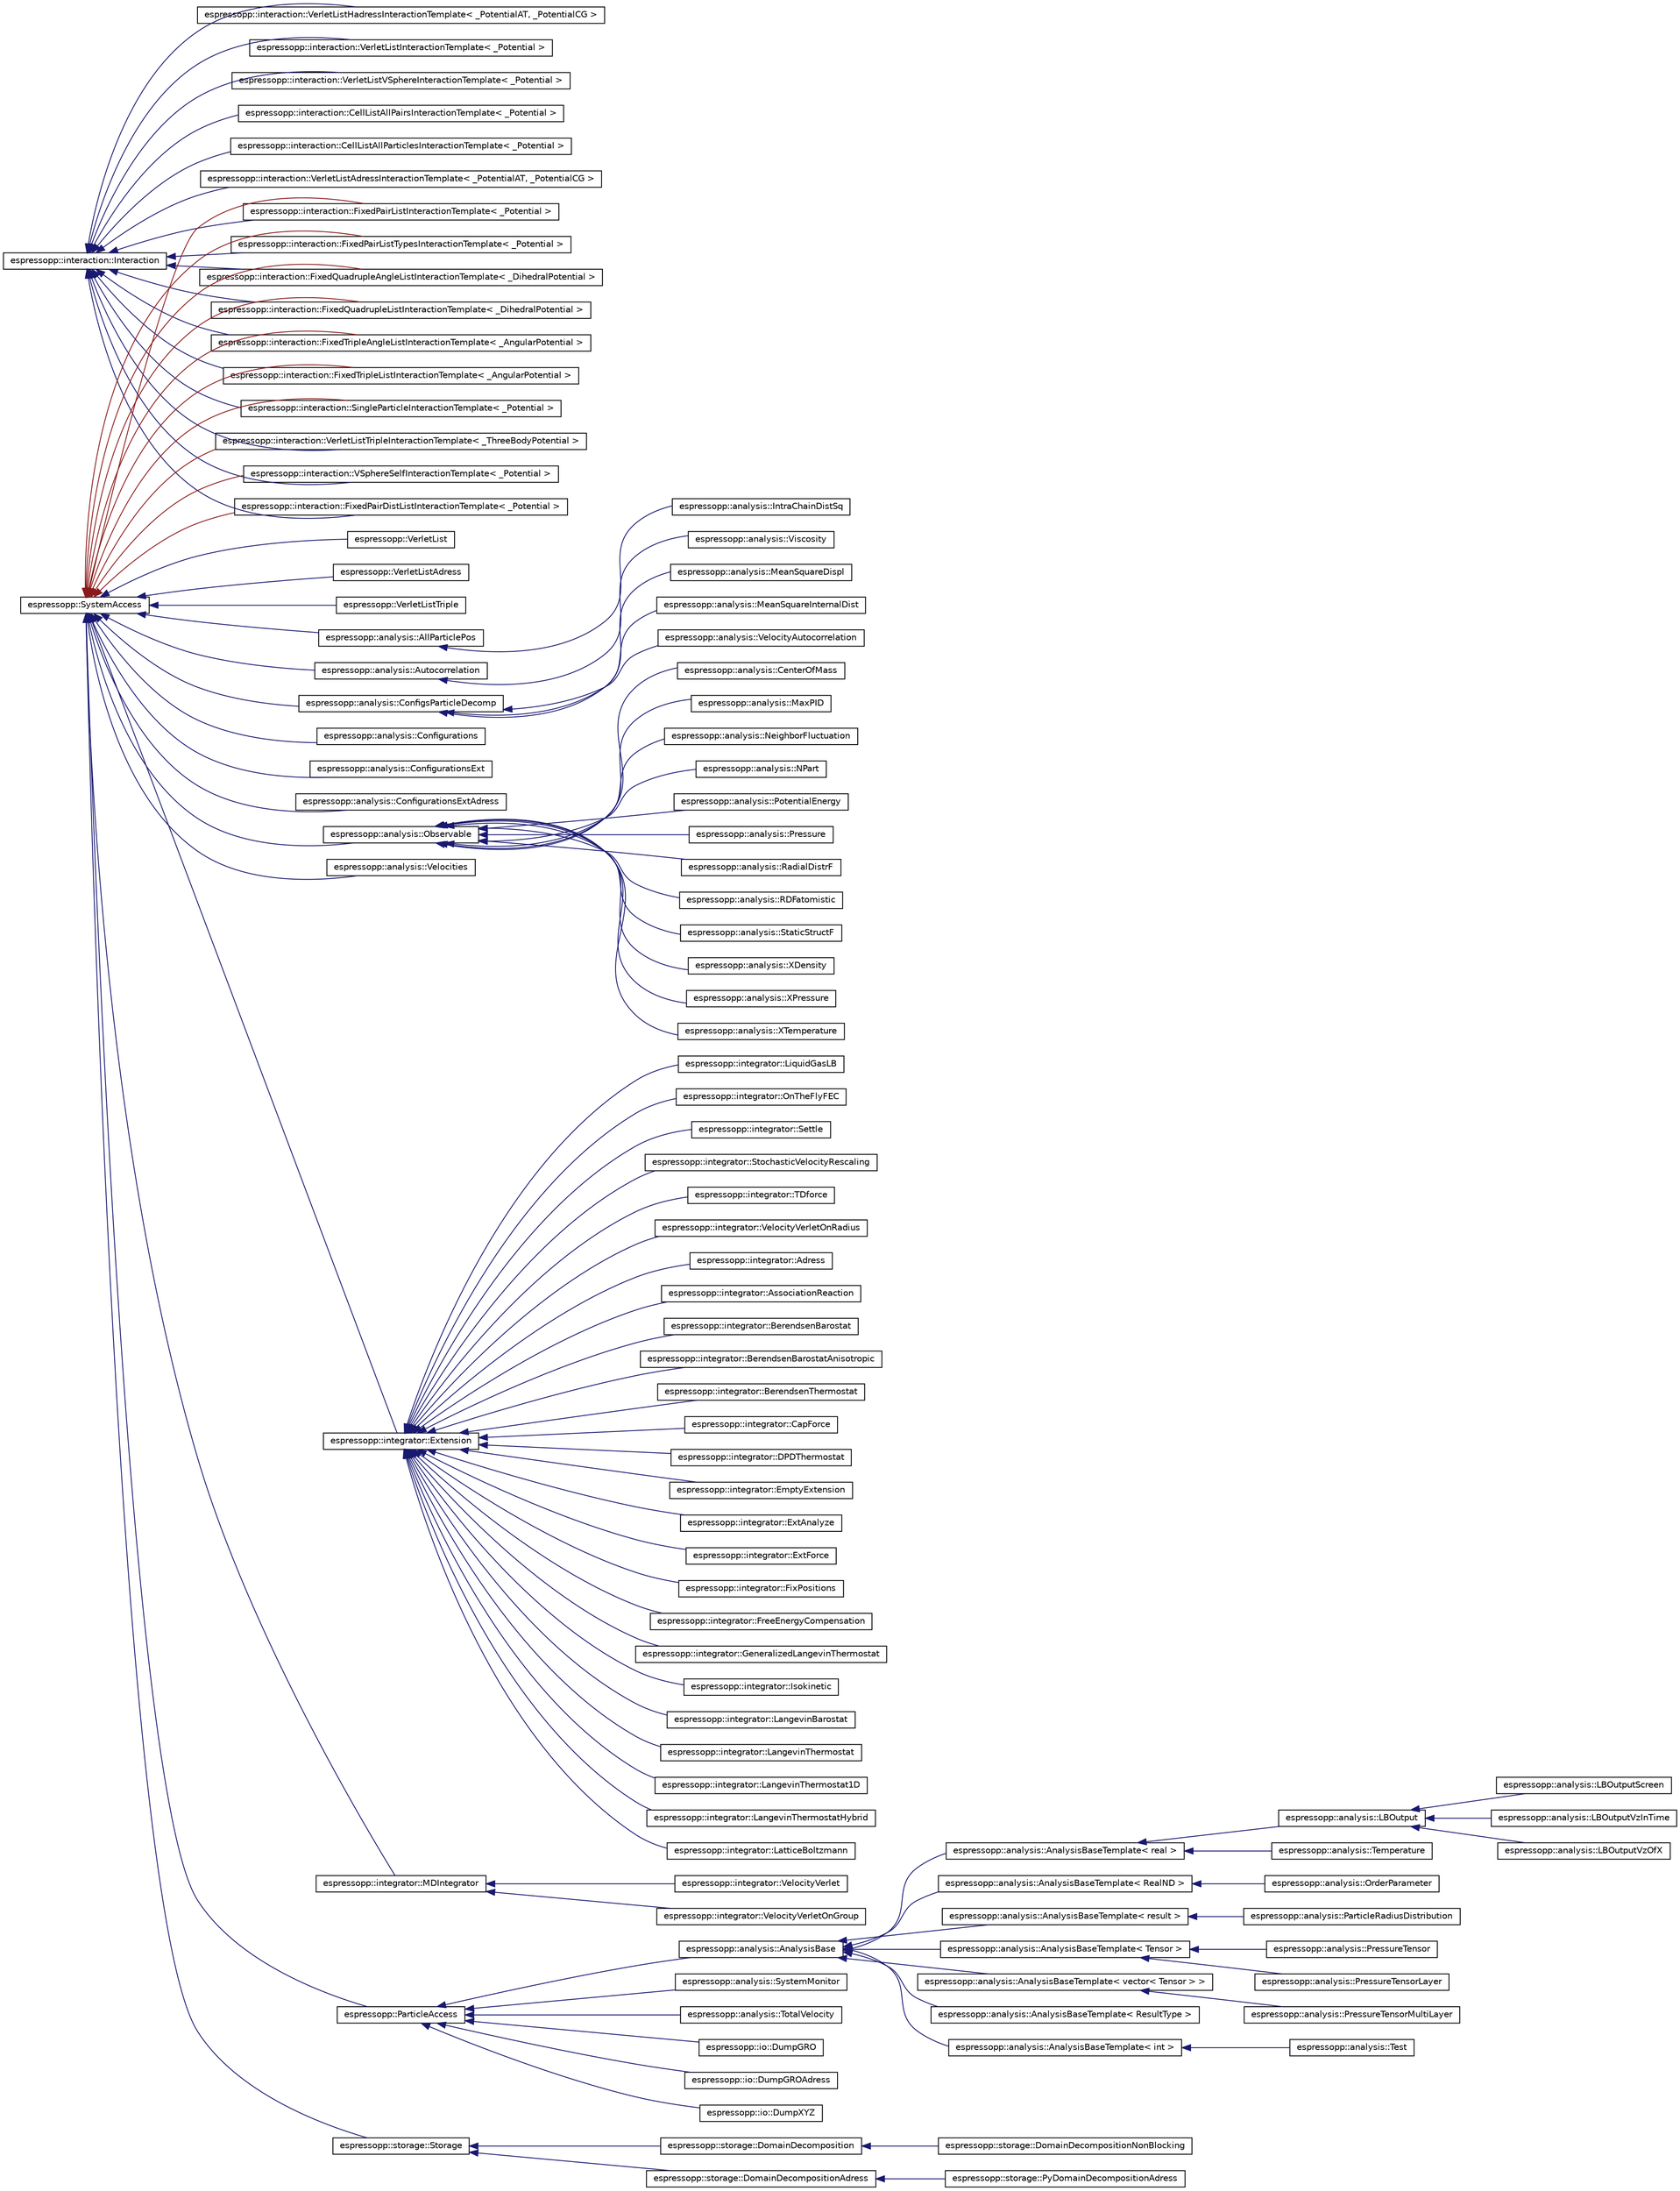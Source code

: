 digraph G
{
  edge [fontname="Helvetica",fontsize="10",labelfontname="Helvetica",labelfontsize="10"];
  node [fontname="Helvetica",fontsize="10",shape=record];
  rankdir="LR";
  Node1 [label="espressopp::interaction::Interaction",height=0.2,width=0.4,color="black", fillcolor="white", style="filled",URL="$classespressopp_1_1interaction_1_1Interaction.html",tooltip="Interaction base class."];
  Node1 -> Node2 [dir="back",color="midnightblue",fontsize="10",style="solid",fontname="Helvetica"];
  Node2 [label="espressopp::interaction::CellListAllPairsInteractionTemplate\< _Potential \>",height=0.2,width=0.4,color="black", fillcolor="white", style="filled",URL="$classespressopp_1_1interaction_1_1CellListAllPairsInteractionTemplate.html"];
  Node1 -> Node3 [dir="back",color="midnightblue",fontsize="10",style="solid",fontname="Helvetica"];
  Node3 [label="espressopp::interaction::CellListAllParticlesInteractionTemplate\< _Potential \>",height=0.2,width=0.4,color="black", fillcolor="white", style="filled",URL="$classespressopp_1_1interaction_1_1CellListAllParticlesInteractionTemplate.html"];
  Node1 -> Node4 [dir="back",color="midnightblue",fontsize="10",style="solid",fontname="Helvetica"];
  Node4 [label="espressopp::interaction::FixedPairDistListInteractionTemplate\< _Potential \>",height=0.2,width=0.4,color="black", fillcolor="white", style="filled",URL="$classespressopp_1_1interaction_1_1FixedPairDistListInteractionTemplate.html"];
  Node1 -> Node5 [dir="back",color="midnightblue",fontsize="10",style="solid",fontname="Helvetica"];
  Node5 [label="espressopp::interaction::FixedPairListInteractionTemplate\< _Potential \>",height=0.2,width=0.4,color="black", fillcolor="white", style="filled",URL="$classespressopp_1_1interaction_1_1FixedPairListInteractionTemplate.html"];
  Node1 -> Node6 [dir="back",color="midnightblue",fontsize="10",style="solid",fontname="Helvetica"];
  Node6 [label="espressopp::interaction::FixedPairListTypesInteractionTemplate\< _Potential \>",height=0.2,width=0.4,color="black", fillcolor="white", style="filled",URL="$classespressopp_1_1interaction_1_1FixedPairListTypesInteractionTemplate.html"];
  Node1 -> Node7 [dir="back",color="midnightblue",fontsize="10",style="solid",fontname="Helvetica"];
  Node7 [label="espressopp::interaction::FixedQuadrupleAngleListInteractionTemplate\< _DihedralPotential \>",height=0.2,width=0.4,color="black", fillcolor="white", style="filled",URL="$classespressopp_1_1interaction_1_1FixedQuadrupleAngleListInteractionTemplate.html"];
  Node1 -> Node8 [dir="back",color="midnightblue",fontsize="10",style="solid",fontname="Helvetica"];
  Node8 [label="espressopp::interaction::FixedQuadrupleListInteractionTemplate\< _DihedralPotential \>",height=0.2,width=0.4,color="black", fillcolor="white", style="filled",URL="$classespressopp_1_1interaction_1_1FixedQuadrupleListInteractionTemplate.html"];
  Node1 -> Node9 [dir="back",color="midnightblue",fontsize="10",style="solid",fontname="Helvetica"];
  Node9 [label="espressopp::interaction::FixedTripleAngleListInteractionTemplate\< _AngularPotential \>",height=0.2,width=0.4,color="black", fillcolor="white", style="filled",URL="$classespressopp_1_1interaction_1_1FixedTripleAngleListInteractionTemplate.html"];
  Node1 -> Node10 [dir="back",color="midnightblue",fontsize="10",style="solid",fontname="Helvetica"];
  Node10 [label="espressopp::interaction::FixedTripleListInteractionTemplate\< _AngularPotential \>",height=0.2,width=0.4,color="black", fillcolor="white", style="filled",URL="$classespressopp_1_1interaction_1_1FixedTripleListInteractionTemplate.html"];
  Node1 -> Node11 [dir="back",color="midnightblue",fontsize="10",style="solid",fontname="Helvetica"];
  Node11 [label="espressopp::interaction::SingleParticleInteractionTemplate\< _Potential \>",height=0.2,width=0.4,color="black", fillcolor="white", style="filled",URL="$classespressopp_1_1interaction_1_1SingleParticleInteractionTemplate.html",tooltip="This class provides a template for a single-particle interaction, typically used for external forces ..."];
  Node1 -> Node12 [dir="back",color="midnightblue",fontsize="10",style="solid",fontname="Helvetica"];
  Node12 [label="espressopp::interaction::VerletListAdressInteractionTemplate\< _PotentialAT, _PotentialCG \>",height=0.2,width=0.4,color="black", fillcolor="white", style="filled",URL="$classespressopp_1_1interaction_1_1VerletListAdressInteractionTemplate.html"];
  Node1 -> Node13 [dir="back",color="midnightblue",fontsize="10",style="solid",fontname="Helvetica"];
  Node13 [label="espressopp::interaction::VerletListHadressInteractionTemplate\< _PotentialAT, _PotentialCG \>",height=0.2,width=0.4,color="black", fillcolor="white", style="filled",URL="$classespressopp_1_1interaction_1_1VerletListHadressInteractionTemplate.html"];
  Node1 -> Node14 [dir="back",color="midnightblue",fontsize="10",style="solid",fontname="Helvetica"];
  Node14 [label="espressopp::interaction::VerletListInteractionTemplate\< _Potential \>",height=0.2,width=0.4,color="black", fillcolor="white", style="filled",URL="$classespressopp_1_1interaction_1_1VerletListInteractionTemplate.html"];
  Node1 -> Node15 [dir="back",color="midnightblue",fontsize="10",style="solid",fontname="Helvetica"];
  Node15 [label="espressopp::interaction::VerletListTripleInteractionTemplate\< _ThreeBodyPotential \>",height=0.2,width=0.4,color="black", fillcolor="white", style="filled",URL="$classespressopp_1_1interaction_1_1VerletListTripleInteractionTemplate.html"];
  Node1 -> Node16 [dir="back",color="midnightblue",fontsize="10",style="solid",fontname="Helvetica"];
  Node16 [label="espressopp::interaction::VerletListVSphereInteractionTemplate\< _Potential \>",height=0.2,width=0.4,color="black", fillcolor="white", style="filled",URL="$classespressopp_1_1interaction_1_1VerletListVSphereInteractionTemplate.html"];
  Node1 -> Node17 [dir="back",color="midnightblue",fontsize="10",style="solid",fontname="Helvetica"];
  Node17 [label="espressopp::interaction::VSphereSelfInteractionTemplate\< _Potential \>",height=0.2,width=0.4,color="black", fillcolor="white", style="filled",URL="$classespressopp_1_1interaction_1_1VSphereSelfInteractionTemplate.html"];
  Node18 [label="espressopp::SystemAccess",height=0.2,width=0.4,color="black", fillcolor="white", style="filled",URL="$classespressopp_1_1SystemAccess.html",tooltip="Common base class for all classes that need access to the system."];
  Node18 -> Node19 [dir="back",color="midnightblue",fontsize="10",style="solid",fontname="Helvetica"];
  Node19 [label="espressopp::analysis::AllParticlePos",height=0.2,width=0.4,color="black", fillcolor="white", style="filled",URL="$classespressopp_1_1analysis_1_1AllParticlePos.html"];
  Node19 -> Node20 [dir="back",color="midnightblue",fontsize="10",style="solid",fontname="Helvetica"];
  Node20 [label="espressopp::analysis::IntraChainDistSq",height=0.2,width=0.4,color="black", fillcolor="white", style="filled",URL="$classespressopp_1_1analysis_1_1IntraChainDistSq.html",tooltip="calculate mean squared intra-chain-distances"];
  Node18 -> Node21 [dir="back",color="midnightblue",fontsize="10",style="solid",fontname="Helvetica"];
  Node21 [label="espressopp::analysis::Autocorrelation",height=0.2,width=0.4,color="black", fillcolor="white", style="filled",URL="$classespressopp_1_1analysis_1_1Autocorrelation.html"];
  Node21 -> Node22 [dir="back",color="midnightblue",fontsize="10",style="solid",fontname="Helvetica"];
  Node22 [label="espressopp::analysis::Viscosity",height=0.2,width=0.4,color="black", fillcolor="white", style="filled",URL="$classespressopp_1_1analysis_1_1Viscosity.html"];
  Node18 -> Node23 [dir="back",color="midnightblue",fontsize="10",style="solid",fontname="Helvetica"];
  Node23 [label="espressopp::analysis::ConfigsParticleDecomp",height=0.2,width=0.4,color="black", fillcolor="white", style="filled",URL="$classespressopp_1_1analysis_1_1ConfigsParticleDecomp.html"];
  Node23 -> Node24 [dir="back",color="midnightblue",fontsize="10",style="solid",fontname="Helvetica"];
  Node24 [label="espressopp::analysis::MeanSquareDispl",height=0.2,width=0.4,color="black", fillcolor="white", style="filled",URL="$classespressopp_1_1analysis_1_1MeanSquareDispl.html"];
  Node23 -> Node25 [dir="back",color="midnightblue",fontsize="10",style="solid",fontname="Helvetica"];
  Node25 [label="espressopp::analysis::MeanSquareInternalDist",height=0.2,width=0.4,color="black", fillcolor="white", style="filled",URL="$classespressopp_1_1analysis_1_1MeanSquareInternalDist.html"];
  Node23 -> Node26 [dir="back",color="midnightblue",fontsize="10",style="solid",fontname="Helvetica"];
  Node26 [label="espressopp::analysis::VelocityAutocorrelation",height=0.2,width=0.4,color="black", fillcolor="white", style="filled",URL="$classespressopp_1_1analysis_1_1VelocityAutocorrelation.html"];
  Node18 -> Node27 [dir="back",color="midnightblue",fontsize="10",style="solid",fontname="Helvetica"];
  Node27 [label="espressopp::analysis::Configurations",height=0.2,width=0.4,color="black", fillcolor="white", style="filled",URL="$classespressopp_1_1analysis_1_1Configurations.html"];
  Node18 -> Node28 [dir="back",color="midnightblue",fontsize="10",style="solid",fontname="Helvetica"];
  Node28 [label="espressopp::analysis::ConfigurationsExt",height=0.2,width=0.4,color="black", fillcolor="white", style="filled",URL="$classespressopp_1_1analysis_1_1ConfigurationsExt.html"];
  Node18 -> Node29 [dir="back",color="midnightblue",fontsize="10",style="solid",fontname="Helvetica"];
  Node29 [label="espressopp::analysis::ConfigurationsExtAdress",height=0.2,width=0.4,color="black", fillcolor="white", style="filled",URL="$classespressopp_1_1analysis_1_1ConfigurationsExtAdress.html"];
  Node18 -> Node30 [dir="back",color="midnightblue",fontsize="10",style="solid",fontname="Helvetica"];
  Node30 [label="espressopp::analysis::Observable",height=0.2,width=0.4,color="black", fillcolor="white", style="filled",URL="$classespressopp_1_1analysis_1_1Observable.html",tooltip="All quantities to be measured derive from this abstract base class."];
  Node30 -> Node31 [dir="back",color="midnightblue",fontsize="10",style="solid",fontname="Helvetica"];
  Node31 [label="espressopp::analysis::CenterOfMass",height=0.2,width=0.4,color="black", fillcolor="white", style="filled",URL="$classespressopp_1_1analysis_1_1CenterOfMass.html",tooltip="Class to compute the center-of-mass of the system."];
  Node30 -> Node32 [dir="back",color="midnightblue",fontsize="10",style="solid",fontname="Helvetica"];
  Node32 [label="espressopp::analysis::MaxPID",height=0.2,width=0.4,color="black", fillcolor="white", style="filled",URL="$classespressopp_1_1analysis_1_1MaxPID.html",tooltip="Class to get the number of particles in the system."];
  Node30 -> Node33 [dir="back",color="midnightblue",fontsize="10",style="solid",fontname="Helvetica"];
  Node33 [label="espressopp::analysis::NeighborFluctuation",height=0.2,width=0.4,color="black", fillcolor="white", style="filled",URL="$classespressopp_1_1analysis_1_1NeighborFluctuation.html",tooltip="Class to get the number of particles in the system."];
  Node30 -> Node34 [dir="back",color="midnightblue",fontsize="10",style="solid",fontname="Helvetica"];
  Node34 [label="espressopp::analysis::NPart",height=0.2,width=0.4,color="black", fillcolor="white", style="filled",URL="$classespressopp_1_1analysis_1_1NPart.html",tooltip="Class to get the number of particles in the system."];
  Node30 -> Node35 [dir="back",color="midnightblue",fontsize="10",style="solid",fontname="Helvetica"];
  Node35 [label="espressopp::analysis::PotentialEnergy",height=0.2,width=0.4,color="black", fillcolor="white", style="filled",URL="$classespressopp_1_1analysis_1_1PotentialEnergy.html"];
  Node30 -> Node36 [dir="back",color="midnightblue",fontsize="10",style="solid",fontname="Helvetica"];
  Node36 [label="espressopp::analysis::Pressure",height=0.2,width=0.4,color="black", fillcolor="white", style="filled",URL="$classespressopp_1_1analysis_1_1Pressure.html",tooltip="Class to compute the pressure."];
  Node30 -> Node37 [dir="back",color="midnightblue",fontsize="10",style="solid",fontname="Helvetica"];
  Node37 [label="espressopp::analysis::RadialDistrF",height=0.2,width=0.4,color="black", fillcolor="white", style="filled",URL="$classespressopp_1_1analysis_1_1RadialDistrF.html",tooltip="Class to compute the radial distribution function of the system."];
  Node30 -> Node38 [dir="back",color="midnightblue",fontsize="10",style="solid",fontname="Helvetica"];
  Node38 [label="espressopp::analysis::RDFatomistic",height=0.2,width=0.4,color="black", fillcolor="white", style="filled",URL="$classespressopp_1_1analysis_1_1RDFatomistic.html",tooltip="Class to compute the radial distribution function of the system."];
  Node30 -> Node39 [dir="back",color="midnightblue",fontsize="10",style="solid",fontname="Helvetica"];
  Node39 [label="espressopp::analysis::StaticStructF",height=0.2,width=0.4,color="black", fillcolor="white", style="filled",URL="$classespressopp_1_1analysis_1_1StaticStructF.html",tooltip="Class to compute the static structure function of the system."];
  Node30 -> Node40 [dir="back",color="midnightblue",fontsize="10",style="solid",fontname="Helvetica"];
  Node40 [label="espressopp::analysis::XDensity",height=0.2,width=0.4,color="black", fillcolor="white", style="filled",URL="$classespressopp_1_1analysis_1_1XDensity.html"];
  Node30 -> Node41 [dir="back",color="midnightblue",fontsize="10",style="solid",fontname="Helvetica"];
  Node41 [label="espressopp::analysis::XPressure",height=0.2,width=0.4,color="black", fillcolor="white", style="filled",URL="$classespressopp_1_1analysis_1_1XPressure.html"];
  Node30 -> Node42 [dir="back",color="midnightblue",fontsize="10",style="solid",fontname="Helvetica"];
  Node42 [label="espressopp::analysis::XTemperature",height=0.2,width=0.4,color="black", fillcolor="white", style="filled",URL="$classespressopp_1_1analysis_1_1XTemperature.html"];
  Node18 -> Node43 [dir="back",color="midnightblue",fontsize="10",style="solid",fontname="Helvetica"];
  Node43 [label="espressopp::analysis::Velocities",height=0.2,width=0.4,color="black", fillcolor="white", style="filled",URL="$classespressopp_1_1analysis_1_1Velocities.html"];
  Node18 -> Node44 [dir="back",color="midnightblue",fontsize="10",style="solid",fontname="Helvetica"];
  Node44 [label="espressopp::integrator::Extension",height=0.2,width=0.4,color="black", fillcolor="white", style="filled",URL="$classespressopp_1_1integrator_1_1Extension.html"];
  Node44 -> Node45 [dir="back",color="midnightblue",fontsize="10",style="solid",fontname="Helvetica"];
  Node45 [label="espressopp::integrator::Adress",height=0.2,width=0.4,color="black", fillcolor="white", style="filled",URL="$classespressopp_1_1integrator_1_1Adress.html"];
  Node44 -> Node46 [dir="back",color="midnightblue",fontsize="10",style="solid",fontname="Helvetica"];
  Node46 [label="espressopp::integrator::AssociationReaction",height=0.2,width=0.4,color="black", fillcolor="white", style="filled",URL="$classespressopp_1_1integrator_1_1AssociationReaction.html",tooltip="Reaction scheme for polymer growth and curing/crosslinking."];
  Node44 -> Node47 [dir="back",color="midnightblue",fontsize="10",style="solid",fontname="Helvetica"];
  Node47 [label="espressopp::integrator::BerendsenBarostat",height=0.2,width=0.4,color="black", fillcolor="white", style="filled",URL="$classespressopp_1_1integrator_1_1BerendsenBarostat.html"];
  Node44 -> Node48 [dir="back",color="midnightblue",fontsize="10",style="solid",fontname="Helvetica"];
  Node48 [label="espressopp::integrator::BerendsenBarostatAnisotropic",height=0.2,width=0.4,color="black", fillcolor="white", style="filled",URL="$classespressopp_1_1integrator_1_1BerendsenBarostatAnisotropic.html"];
  Node44 -> Node49 [dir="back",color="midnightblue",fontsize="10",style="solid",fontname="Helvetica"];
  Node49 [label="espressopp::integrator::BerendsenThermostat",height=0.2,width=0.4,color="black", fillcolor="white", style="filled",URL="$classespressopp_1_1integrator_1_1BerendsenThermostat.html"];
  Node44 -> Node50 [dir="back",color="midnightblue",fontsize="10",style="solid",fontname="Helvetica"];
  Node50 [label="espressopp::integrator::CapForce",height=0.2,width=0.4,color="black", fillcolor="white", style="filled",URL="$classespressopp_1_1integrator_1_1CapForce.html",tooltip="CapForce."];
  Node44 -> Node51 [dir="back",color="midnightblue",fontsize="10",style="solid",fontname="Helvetica"];
  Node51 [label="espressopp::integrator::DPDThermostat",height=0.2,width=0.4,color="black", fillcolor="white", style="filled",URL="$classespressopp_1_1integrator_1_1DPDThermostat.html",tooltip="DPD thermostat."];
  Node44 -> Node52 [dir="back",color="midnightblue",fontsize="10",style="solid",fontname="Helvetica"];
  Node52 [label="espressopp::integrator::EmptyExtension",height=0.2,width=0.4,color="black", fillcolor="white", style="filled",URL="$classespressopp_1_1integrator_1_1EmptyExtension.html",tooltip="EmptyExtension."];
  Node44 -> Node53 [dir="back",color="midnightblue",fontsize="10",style="solid",fontname="Helvetica"];
  Node53 [label="espressopp::integrator::ExtAnalyze",height=0.2,width=0.4,color="black", fillcolor="white", style="filled",URL="$classespressopp_1_1integrator_1_1ExtAnalyze.html",tooltip="ExtAnalyze."];
  Node44 -> Node54 [dir="back",color="midnightblue",fontsize="10",style="solid",fontname="Helvetica"];
  Node54 [label="espressopp::integrator::ExtForce",height=0.2,width=0.4,color="black", fillcolor="white", style="filled",URL="$classespressopp_1_1integrator_1_1ExtForce.html",tooltip="ExtForce."];
  Node44 -> Node55 [dir="back",color="midnightblue",fontsize="10",style="solid",fontname="Helvetica"];
  Node55 [label="espressopp::integrator::FixPositions",height=0.2,width=0.4,color="black", fillcolor="white", style="filled",URL="$classespressopp_1_1integrator_1_1FixPositions.html",tooltip="Langevin."];
  Node44 -> Node56 [dir="back",color="midnightblue",fontsize="10",style="solid",fontname="Helvetica"];
  Node56 [label="espressopp::integrator::FreeEnergyCompensation",height=0.2,width=0.4,color="black", fillcolor="white", style="filled",URL="$classespressopp_1_1integrator_1_1FreeEnergyCompensation.html"];
  Node44 -> Node57 [dir="back",color="midnightblue",fontsize="10",style="solid",fontname="Helvetica"];
  Node57 [label="espressopp::integrator::GeneralizedLangevinThermostat",height=0.2,width=0.4,color="black", fillcolor="white", style="filled",URL="$classespressopp_1_1integrator_1_1GeneralizedLangevinThermostat.html",tooltip="Langevin thermostat."];
  Node44 -> Node58 [dir="back",color="midnightblue",fontsize="10",style="solid",fontname="Helvetica"];
  Node58 [label="espressopp::integrator::Isokinetic",height=0.2,width=0.4,color="black", fillcolor="white", style="filled",URL="$classespressopp_1_1integrator_1_1Isokinetic.html",tooltip="Langevin."];
  Node44 -> Node59 [dir="back",color="midnightblue",fontsize="10",style="solid",fontname="Helvetica"];
  Node59 [label="espressopp::integrator::LangevinBarostat",height=0.2,width=0.4,color="black", fillcolor="white", style="filled",URL="$classespressopp_1_1integrator_1_1LangevinBarostat.html",tooltip="Barostat."];
  Node44 -> Node60 [dir="back",color="midnightblue",fontsize="10",style="solid",fontname="Helvetica"];
  Node60 [label="espressopp::integrator::LangevinThermostat",height=0.2,width=0.4,color="black", fillcolor="white", style="filled",URL="$classespressopp_1_1integrator_1_1LangevinThermostat.html",tooltip="Langevin thermostat."];
  Node44 -> Node61 [dir="back",color="midnightblue",fontsize="10",style="solid",fontname="Helvetica"];
  Node61 [label="espressopp::integrator::LangevinThermostat1D",height=0.2,width=0.4,color="black", fillcolor="white", style="filled",URL="$classespressopp_1_1integrator_1_1LangevinThermostat1D.html",tooltip="Langevin thermostat."];
  Node44 -> Node62 [dir="back",color="midnightblue",fontsize="10",style="solid",fontname="Helvetica"];
  Node62 [label="espressopp::integrator::LangevinThermostatHybrid",height=0.2,width=0.4,color="black", fillcolor="white", style="filled",URL="$classespressopp_1_1integrator_1_1LangevinThermostatHybrid.html",tooltip="For use in AdResS simulations."];
  Node44 -> Node63 [dir="back",color="midnightblue",fontsize="10",style="solid",fontname="Helvetica"];
  Node63 [label="espressopp::integrator::LatticeBoltzmann",height=0.2,width=0.4,color="black", fillcolor="white", style="filled",URL="$classespressopp_1_1integrator_1_1LatticeBoltzmann.html"];
  Node44 -> Node64 [dir="back",color="midnightblue",fontsize="10",style="solid",fontname="Helvetica"];
  Node64 [label="espressopp::integrator::LiquidGasLB",height=0.2,width=0.4,color="black", fillcolor="white", style="filled",URL="$classespressopp_1_1integrator_1_1LiquidGasLB.html"];
  Node44 -> Node65 [dir="back",color="midnightblue",fontsize="10",style="solid",fontname="Helvetica"];
  Node65 [label="espressopp::integrator::OnTheFlyFEC",height=0.2,width=0.4,color="black", fillcolor="white", style="filled",URL="$classespressopp_1_1integrator_1_1OnTheFlyFEC.html"];
  Node44 -> Node66 [dir="back",color="midnightblue",fontsize="10",style="solid",fontname="Helvetica"];
  Node66 [label="espressopp::integrator::Settle",height=0.2,width=0.4,color="black", fillcolor="white", style="filled",URL="$classespressopp_1_1integrator_1_1Settle.html"];
  Node44 -> Node67 [dir="back",color="midnightblue",fontsize="10",style="solid",fontname="Helvetica"];
  Node67 [label="espressopp::integrator::StochasticVelocityRescaling",height=0.2,width=0.4,color="black", fillcolor="white", style="filled",URL="$classespressopp_1_1integrator_1_1StochasticVelocityRescaling.html"];
  Node44 -> Node68 [dir="back",color="midnightblue",fontsize="10",style="solid",fontname="Helvetica"];
  Node68 [label="espressopp::integrator::TDforce",height=0.2,width=0.4,color="black", fillcolor="white", style="filled",URL="$classespressopp_1_1integrator_1_1TDforce.html"];
  Node44 -> Node69 [dir="back",color="midnightblue",fontsize="10",style="solid",fontname="Helvetica"];
  Node69 [label="espressopp::integrator::VelocityVerletOnRadius",height=0.2,width=0.4,color="black", fillcolor="white", style="filled",URL="$classespressopp_1_1integrator_1_1VelocityVerletOnRadius.html"];
  Node18 -> Node70 [dir="back",color="midnightblue",fontsize="10",style="solid",fontname="Helvetica"];
  Node70 [label="espressopp::integrator::MDIntegrator",height=0.2,width=0.4,color="black", fillcolor="white", style="filled",URL="$classespressopp_1_1integrator_1_1MDIntegrator.html"];
  Node70 -> Node71 [dir="back",color="midnightblue",fontsize="10",style="solid",fontname="Helvetica"];
  Node71 [label="espressopp::integrator::VelocityVerlet",height=0.2,width=0.4,color="black", fillcolor="white", style="filled",URL="$classespressopp_1_1integrator_1_1VelocityVerlet.html",tooltip="Velocity Verlet Integrator."];
  Node70 -> Node72 [dir="back",color="midnightblue",fontsize="10",style="solid",fontname="Helvetica"];
  Node72 [label="espressopp::integrator::VelocityVerletOnGroup",height=0.2,width=0.4,color="black", fillcolor="white", style="filled",URL="$classespressopp_1_1integrator_1_1VelocityVerletOnGroup.html",tooltip="Velocity Verlet Integrator."];
  Node18 -> Node4 [dir="back",color="firebrick4",fontsize="10",style="solid",fontname="Helvetica"];
  Node18 -> Node5 [dir="back",color="firebrick4",fontsize="10",style="solid",fontname="Helvetica"];
  Node18 -> Node6 [dir="back",color="firebrick4",fontsize="10",style="solid",fontname="Helvetica"];
  Node18 -> Node7 [dir="back",color="firebrick4",fontsize="10",style="solid",fontname="Helvetica"];
  Node18 -> Node8 [dir="back",color="firebrick4",fontsize="10",style="solid",fontname="Helvetica"];
  Node18 -> Node9 [dir="back",color="firebrick4",fontsize="10",style="solid",fontname="Helvetica"];
  Node18 -> Node10 [dir="back",color="firebrick4",fontsize="10",style="solid",fontname="Helvetica"];
  Node18 -> Node11 [dir="back",color="firebrick4",fontsize="10",style="solid",fontname="Helvetica"];
  Node18 -> Node15 [dir="back",color="firebrick4",fontsize="10",style="solid",fontname="Helvetica"];
  Node18 -> Node17 [dir="back",color="firebrick4",fontsize="10",style="solid",fontname="Helvetica"];
  Node18 -> Node73 [dir="back",color="midnightblue",fontsize="10",style="solid",fontname="Helvetica"];
  Node73 [label="espressopp::ParticleAccess",height=0.2,width=0.4,color="black", fillcolor="white", style="filled",URL="$classespressopp_1_1ParticleAccess.html"];
  Node73 -> Node74 [dir="back",color="midnightblue",fontsize="10",style="solid",fontname="Helvetica"];
  Node74 [label="espressopp::analysis::AnalysisBase",height=0.2,width=0.4,color="black", fillcolor="white", style="filled",URL="$classespressopp_1_1analysis_1_1AnalysisBase.html",tooltip="All quantities to be measured derive from this abstract base class and the corresponding template..."];
  Node74 -> Node75 [dir="back",color="midnightblue",fontsize="10",style="solid",fontname="Helvetica"];
  Node75 [label="espressopp::analysis::AnalysisBaseTemplate\< int \>",height=0.2,width=0.4,color="black", fillcolor="white", style="filled",URL="$classespressopp_1_1analysis_1_1AnalysisBaseTemplate.html"];
  Node75 -> Node76 [dir="back",color="midnightblue",fontsize="10",style="solid",fontname="Helvetica"];
  Node76 [label="espressopp::analysis::Test",height=0.2,width=0.4,color="black", fillcolor="white", style="filled",URL="$classespressopp_1_1analysis_1_1Test.html",tooltip="Class to test AnalysisBase."];
  Node74 -> Node77 [dir="back",color="midnightblue",fontsize="10",style="solid",fontname="Helvetica"];
  Node77 [label="espressopp::analysis::AnalysisBaseTemplate\< real \>",height=0.2,width=0.4,color="black", fillcolor="white", style="filled",URL="$classespressopp_1_1analysis_1_1AnalysisBaseTemplate.html"];
  Node77 -> Node78 [dir="back",color="midnightblue",fontsize="10",style="solid",fontname="Helvetica"];
  Node78 [label="espressopp::analysis::LBOutput",height=0.2,width=0.4,color="black", fillcolor="white", style="filled",URL="$classespressopp_1_1analysis_1_1LBOutput.html",tooltip="Abstract base class for arbitrary output from LB simulations."];
  Node78 -> Node79 [dir="back",color="midnightblue",fontsize="10",style="solid",fontname="Helvetica"];
  Node79 [label="espressopp::analysis::LBOutputScreen",height=0.2,width=0.4,color="black", fillcolor="white", style="filled",URL="$classespressopp_1_1analysis_1_1LBOutputScreen.html"];
  Node78 -> Node80 [dir="back",color="midnightblue",fontsize="10",style="solid",fontname="Helvetica"];
  Node80 [label="espressopp::analysis::LBOutputVzInTime",height=0.2,width=0.4,color="black", fillcolor="white", style="filled",URL="$classespressopp_1_1analysis_1_1LBOutputVzInTime.html"];
  Node78 -> Node81 [dir="back",color="midnightblue",fontsize="10",style="solid",fontname="Helvetica"];
  Node81 [label="espressopp::analysis::LBOutputVzOfX",height=0.2,width=0.4,color="black", fillcolor="white", style="filled",URL="$classespressopp_1_1analysis_1_1LBOutputVzOfX.html"];
  Node77 -> Node82 [dir="back",color="midnightblue",fontsize="10",style="solid",fontname="Helvetica"];
  Node82 [label="espressopp::analysis::Temperature",height=0.2,width=0.4,color="black", fillcolor="white", style="filled",URL="$classespressopp_1_1analysis_1_1Temperature.html",tooltip="Class to compute the temperature."];
  Node74 -> Node83 [dir="back",color="midnightblue",fontsize="10",style="solid",fontname="Helvetica"];
  Node83 [label="espressopp::analysis::AnalysisBaseTemplate\< RealND \>",height=0.2,width=0.4,color="black", fillcolor="white", style="filled",URL="$classespressopp_1_1analysis_1_1AnalysisBaseTemplate.html"];
  Node83 -> Node84 [dir="back",color="midnightblue",fontsize="10",style="solid",fontname="Helvetica"];
  Node84 [label="espressopp::analysis::OrderParameter",height=0.2,width=0.4,color="black", fillcolor="white", style="filled",URL="$classespressopp_1_1analysis_1_1OrderParameter.html",tooltip="compute order parameter."];
  Node74 -> Node85 [dir="back",color="midnightblue",fontsize="10",style="solid",fontname="Helvetica"];
  Node85 [label="espressopp::analysis::AnalysisBaseTemplate\< result \>",height=0.2,width=0.4,color="black", fillcolor="white", style="filled",URL="$classespressopp_1_1analysis_1_1AnalysisBaseTemplate.html"];
  Node85 -> Node86 [dir="back",color="midnightblue",fontsize="10",style="solid",fontname="Helvetica"];
  Node86 [label="espressopp::analysis::ParticleRadiusDistribution",height=0.2,width=0.4,color="black", fillcolor="white", style="filled",URL="$classespressopp_1_1analysis_1_1ParticleRadiusDistribution.html"];
  Node74 -> Node87 [dir="back",color="midnightblue",fontsize="10",style="solid",fontname="Helvetica"];
  Node87 [label="espressopp::analysis::AnalysisBaseTemplate\< Tensor \>",height=0.2,width=0.4,color="black", fillcolor="white", style="filled",URL="$classespressopp_1_1analysis_1_1AnalysisBaseTemplate.html"];
  Node87 -> Node88 [dir="back",color="midnightblue",fontsize="10",style="solid",fontname="Helvetica"];
  Node88 [label="espressopp::analysis::PressureTensor",height=0.2,width=0.4,color="black", fillcolor="white", style="filled",URL="$classespressopp_1_1analysis_1_1PressureTensor.html",tooltip="Class to compute the pressure tensor."];
  Node87 -> Node89 [dir="back",color="midnightblue",fontsize="10",style="solid",fontname="Helvetica"];
  Node89 [label="espressopp::analysis::PressureTensorLayer",height=0.2,width=0.4,color="black", fillcolor="white", style="filled",URL="$classespressopp_1_1analysis_1_1PressureTensorLayer.html",tooltip="Class to compute the pressure tensor."];
  Node74 -> Node90 [dir="back",color="midnightblue",fontsize="10",style="solid",fontname="Helvetica"];
  Node90 [label="espressopp::analysis::AnalysisBaseTemplate\< vector\< Tensor \> \>",height=0.2,width=0.4,color="black", fillcolor="white", style="filled",URL="$classespressopp_1_1analysis_1_1AnalysisBaseTemplate.html"];
  Node90 -> Node91 [dir="back",color="midnightblue",fontsize="10",style="solid",fontname="Helvetica"];
  Node91 [label="espressopp::analysis::PressureTensorMultiLayer",height=0.2,width=0.4,color="black", fillcolor="white", style="filled",URL="$classespressopp_1_1analysis_1_1PressureTensorMultiLayer.html",tooltip="Class to compute the pressure tensor."];
  Node74 -> Node92 [dir="back",color="midnightblue",fontsize="10",style="solid",fontname="Helvetica"];
  Node92 [label="espressopp::analysis::AnalysisBaseTemplate\< ResultType \>",height=0.2,width=0.4,color="black", fillcolor="white", style="filled",URL="$classespressopp_1_1analysis_1_1AnalysisBaseTemplate.html"];
  Node73 -> Node93 [dir="back",color="midnightblue",fontsize="10",style="solid",fontname="Helvetica"];
  Node93 [label="espressopp::analysis::SystemMonitor",height=0.2,width=0.4,color="black", fillcolor="white", style="filled",URL="$classespressopp_1_1analysis_1_1SystemMonitor.html"];
  Node73 -> Node94 [dir="back",color="midnightblue",fontsize="10",style="solid",fontname="Helvetica"];
  Node94 [label="espressopp::analysis::TotalVelocity",height=0.2,width=0.4,color="black", fillcolor="white", style="filled",URL="$classespressopp_1_1analysis_1_1TotalVelocity.html",tooltip="Class to compute the total velocity of a system."];
  Node73 -> Node95 [dir="back",color="midnightblue",fontsize="10",style="solid",fontname="Helvetica"];
  Node95 [label="espressopp::io::DumpGRO",height=0.2,width=0.4,color="black", fillcolor="white", style="filled",URL="$classespressopp_1_1io_1_1DumpGRO.html"];
  Node73 -> Node96 [dir="back",color="midnightblue",fontsize="10",style="solid",fontname="Helvetica"];
  Node96 [label="espressopp::io::DumpGROAdress",height=0.2,width=0.4,color="black", fillcolor="white", style="filled",URL="$classespressopp_1_1io_1_1DumpGROAdress.html"];
  Node73 -> Node97 [dir="back",color="midnightblue",fontsize="10",style="solid",fontname="Helvetica"];
  Node97 [label="espressopp::io::DumpXYZ",height=0.2,width=0.4,color="black", fillcolor="white", style="filled",URL="$classespressopp_1_1io_1_1DumpXYZ.html"];
  Node18 -> Node98 [dir="back",color="midnightblue",fontsize="10",style="solid",fontname="Helvetica"];
  Node98 [label="espressopp::storage::Storage",height=0.2,width=0.4,color="black", fillcolor="white", style="filled",URL="$classespressopp_1_1storage_1_1Storage.html",tooltip="represents the particle storage of one system."];
  Node98 -> Node99 [dir="back",color="midnightblue",fontsize="10",style="solid",fontname="Helvetica"];
  Node99 [label="espressopp::storage::DomainDecomposition",height=0.2,width=0.4,color="black", fillcolor="white", style="filled",URL="$classespressopp_1_1storage_1_1DomainDecomposition.html"];
  Node99 -> Node100 [dir="back",color="midnightblue",fontsize="10",style="solid",fontname="Helvetica"];
  Node100 [label="espressopp::storage::DomainDecompositionNonBlocking",height=0.2,width=0.4,color="black", fillcolor="white", style="filled",URL="$classespressopp_1_1storage_1_1DomainDecompositionNonBlocking.html"];
  Node98 -> Node101 [dir="back",color="midnightblue",fontsize="10",style="solid",fontname="Helvetica"];
  Node101 [label="espressopp::storage::DomainDecompositionAdress",height=0.2,width=0.4,color="black", fillcolor="white", style="filled",URL="$classespressopp_1_1storage_1_1DomainDecompositionAdress.html"];
  Node101 -> Node102 [dir="back",color="midnightblue",fontsize="10",style="solid",fontname="Helvetica"];
  Node102 [label="espressopp::storage::PyDomainDecompositionAdress",height=0.2,width=0.4,color="black", fillcolor="white", style="filled",URL="$classespressopp_1_1storage_1_1PyDomainDecompositionAdress.html"];
  Node18 -> Node103 [dir="back",color="midnightblue",fontsize="10",style="solid",fontname="Helvetica"];
  Node103 [label="espressopp::VerletList",height=0.2,width=0.4,color="black", fillcolor="white", style="filled",URL="$classespressopp_1_1VerletList.html",tooltip="Class that builds and stores verlet lists."];
  Node18 -> Node104 [dir="back",color="midnightblue",fontsize="10",style="solid",fontname="Helvetica"];
  Node104 [label="espressopp::VerletListAdress",height=0.2,width=0.4,color="black", fillcolor="white", style="filled",URL="$classespressopp_1_1VerletListAdress.html",tooltip="Class that builds and stores verlet lists."];
  Node18 -> Node105 [dir="back",color="midnightblue",fontsize="10",style="solid",fontname="Helvetica"];
  Node105 [label="espressopp::VerletListTriple",height=0.2,width=0.4,color="black", fillcolor="white", style="filled",URL="$classespressopp_1_1VerletListTriple.html",tooltip="Class that builds and stores verlet lists for 3-body interactions."];
}
